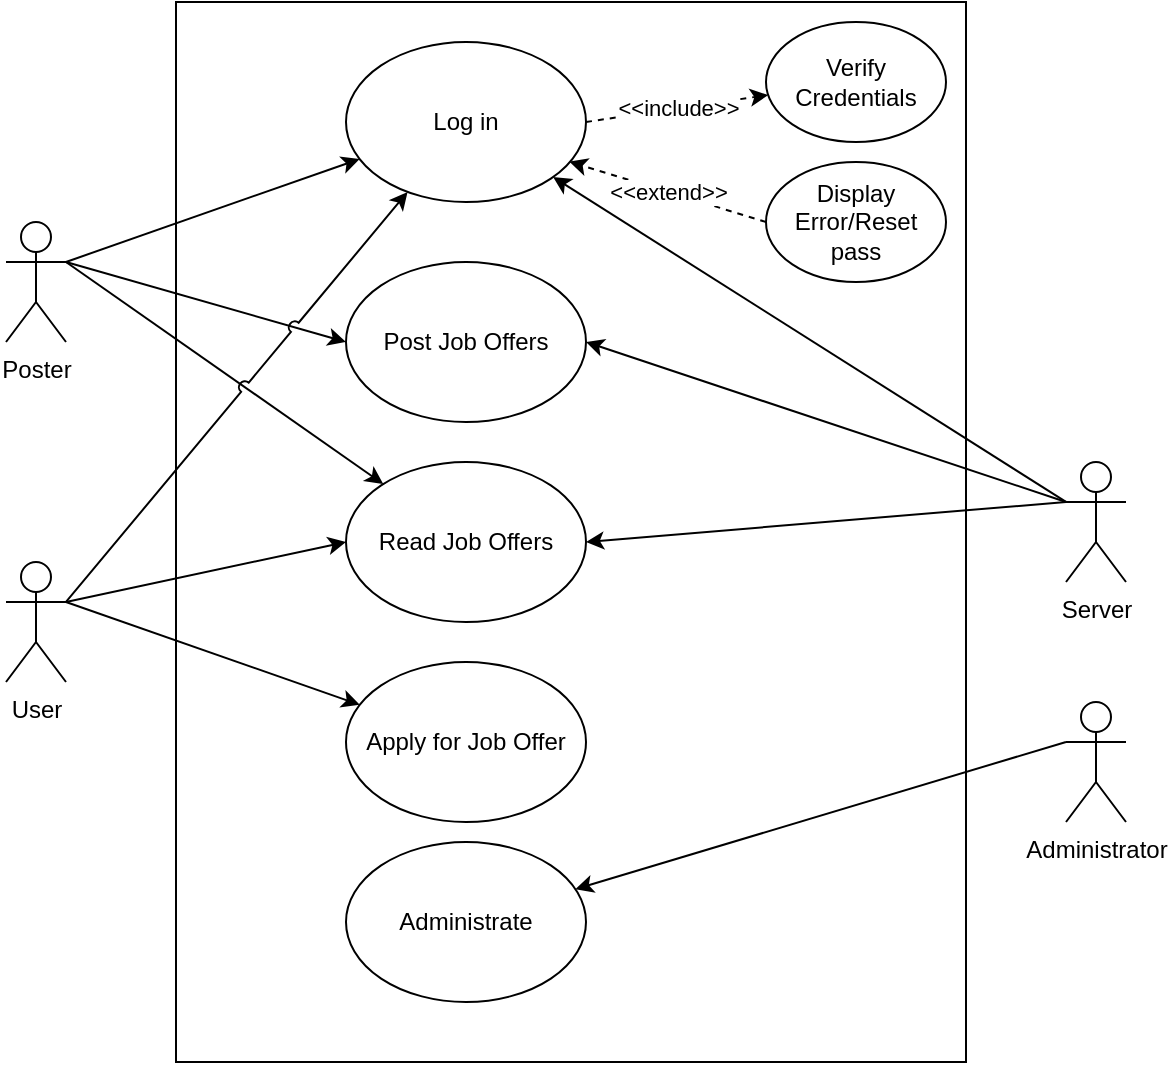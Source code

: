 <mxfile version="14.6.13" type="device"><diagram id="CfFVl6Xzg3qQueRgdCvP" name="Page-1"><mxGraphModel dx="1278" dy="948" grid="1" gridSize="10" guides="1" tooltips="1" connect="1" arrows="1" fold="1" page="1" pageScale="1" pageWidth="850" pageHeight="1100" math="0" shadow="0"><root><mxCell id="0"/><mxCell id="1" parent="0"/><mxCell id="EleBtaYa3jcU0r6Yo6Di-1" value="Poster" style="shape=umlActor;verticalLabelPosition=bottom;verticalAlign=top;html=1;outlineConnect=0;" vertex="1" parent="1"><mxGeometry x="170" y="290" width="30" height="60" as="geometry"/></mxCell><mxCell id="EleBtaYa3jcU0r6Yo6Di-2" value="User" style="shape=umlActor;verticalLabelPosition=bottom;verticalAlign=top;html=1;outlineConnect=0;" vertex="1" parent="1"><mxGeometry x="170" y="460" width="30" height="60" as="geometry"/></mxCell><mxCell id="EleBtaYa3jcU0r6Yo6Di-3" value="Server" style="shape=umlActor;verticalLabelPosition=bottom;verticalAlign=top;html=1;outlineConnect=0;" vertex="1" parent="1"><mxGeometry x="700" y="410" width="30" height="60" as="geometry"/></mxCell><mxCell id="EleBtaYa3jcU0r6Yo6Di-4" value="Administrator" style="shape=umlActor;verticalLabelPosition=bottom;verticalAlign=top;html=1;outlineConnect=0;" vertex="1" parent="1"><mxGeometry x="700" y="530" width="30" height="60" as="geometry"/></mxCell><mxCell id="EleBtaYa3jcU0r6Yo6Di-5" value="" style="rounded=0;whiteSpace=wrap;html=1;" vertex="1" parent="1"><mxGeometry x="255" y="180" width="395" height="530" as="geometry"/></mxCell><mxCell id="EleBtaYa3jcU0r6Yo6Di-9" value="Post Job Offers" style="ellipse;whiteSpace=wrap;html=1;" vertex="1" parent="1"><mxGeometry x="340" y="310" width="120" height="80" as="geometry"/></mxCell><mxCell id="EleBtaYa3jcU0r6Yo6Di-10" style="rounded=0;orthogonalLoop=1;jettySize=auto;html=1;exitX=1;exitY=0.333;exitDx=0;exitDy=0;exitPerimeter=0;entryX=0;entryY=0.5;entryDx=0;entryDy=0;" edge="1" parent="1" source="EleBtaYa3jcU0r6Yo6Di-1" target="EleBtaYa3jcU0r6Yo6Di-9"><mxGeometry relative="1" as="geometry"/></mxCell><mxCell id="EleBtaYa3jcU0r6Yo6Di-11" value="Read Job Offers" style="ellipse;whiteSpace=wrap;html=1;" vertex="1" parent="1"><mxGeometry x="340" y="410" width="120" height="80" as="geometry"/></mxCell><mxCell id="EleBtaYa3jcU0r6Yo6Di-12" style="edgeStyle=none;rounded=0;orthogonalLoop=1;jettySize=auto;html=1;exitX=1;exitY=0.333;exitDx=0;exitDy=0;exitPerimeter=0;entryX=0;entryY=0.5;entryDx=0;entryDy=0;" edge="1" parent="1" source="EleBtaYa3jcU0r6Yo6Di-2" target="EleBtaYa3jcU0r6Yo6Di-11"><mxGeometry relative="1" as="geometry"/></mxCell><mxCell id="EleBtaYa3jcU0r6Yo6Di-14" style="edgeStyle=none;rounded=0;orthogonalLoop=1;jettySize=auto;html=1;exitX=1;exitY=0.333;exitDx=0;exitDy=0;exitPerimeter=0;" edge="1" parent="1" source="EleBtaYa3jcU0r6Yo6Di-1" target="EleBtaYa3jcU0r6Yo6Di-11"><mxGeometry relative="1" as="geometry"/></mxCell><mxCell id="EleBtaYa3jcU0r6Yo6Di-16" style="edgeStyle=none;rounded=0;orthogonalLoop=1;jettySize=auto;html=1;exitX=0;exitY=0.333;exitDx=0;exitDy=0;exitPerimeter=0;entryX=1;entryY=0.5;entryDx=0;entryDy=0;" edge="1" parent="1" source="EleBtaYa3jcU0r6Yo6Di-3" target="EleBtaYa3jcU0r6Yo6Di-9"><mxGeometry relative="1" as="geometry"/></mxCell><mxCell id="EleBtaYa3jcU0r6Yo6Di-17" style="edgeStyle=none;rounded=0;orthogonalLoop=1;jettySize=auto;html=1;exitX=0;exitY=0.333;exitDx=0;exitDy=0;exitPerimeter=0;entryX=1;entryY=0.5;entryDx=0;entryDy=0;" edge="1" parent="1" source="EleBtaYa3jcU0r6Yo6Di-3" target="EleBtaYa3jcU0r6Yo6Di-11"><mxGeometry relative="1" as="geometry"/></mxCell><mxCell id="EleBtaYa3jcU0r6Yo6Di-25" value="&amp;lt;&amp;lt;include&amp;gt;&amp;gt;" style="edgeStyle=none;rounded=0;jumpStyle=arc;orthogonalLoop=1;jettySize=auto;html=1;exitX=1;exitY=0.5;exitDx=0;exitDy=0;dashed=1;" edge="1" parent="1" source="EleBtaYa3jcU0r6Yo6Di-19" target="EleBtaYa3jcU0r6Yo6Di-24"><mxGeometry relative="1" as="geometry"/></mxCell><mxCell id="EleBtaYa3jcU0r6Yo6Di-19" value="Log in" style="ellipse;whiteSpace=wrap;html=1;" vertex="1" parent="1"><mxGeometry x="340" y="200" width="120" height="80" as="geometry"/></mxCell><mxCell id="EleBtaYa3jcU0r6Yo6Di-21" style="edgeStyle=none;rounded=0;orthogonalLoop=1;jettySize=auto;html=1;exitX=1;exitY=0.333;exitDx=0;exitDy=0;exitPerimeter=0;jumpStyle=arc;" edge="1" parent="1" source="EleBtaYa3jcU0r6Yo6Di-2" target="EleBtaYa3jcU0r6Yo6Di-19"><mxGeometry relative="1" as="geometry"/></mxCell><mxCell id="EleBtaYa3jcU0r6Yo6Di-20" style="edgeStyle=none;rounded=0;orthogonalLoop=1;jettySize=auto;html=1;exitX=1;exitY=0.333;exitDx=0;exitDy=0;exitPerimeter=0;" edge="1" parent="1" source="EleBtaYa3jcU0r6Yo6Di-1" target="EleBtaYa3jcU0r6Yo6Di-19"><mxGeometry relative="1" as="geometry"/></mxCell><mxCell id="EleBtaYa3jcU0r6Yo6Di-23" style="edgeStyle=none;rounded=0;jumpStyle=arc;orthogonalLoop=1;jettySize=auto;html=1;exitX=0;exitY=0.333;exitDx=0;exitDy=0;exitPerimeter=0;" edge="1" parent="1" source="EleBtaYa3jcU0r6Yo6Di-3" target="EleBtaYa3jcU0r6Yo6Di-19"><mxGeometry relative="1" as="geometry"/></mxCell><mxCell id="EleBtaYa3jcU0r6Yo6Di-24" value="Verify Credentials" style="ellipse;whiteSpace=wrap;html=1;" vertex="1" parent="1"><mxGeometry x="550" y="190" width="90" height="60" as="geometry"/></mxCell><mxCell id="EleBtaYa3jcU0r6Yo6Di-31" value="&amp;lt;&amp;lt;extend&amp;gt;&amp;gt;" style="edgeStyle=none;rounded=0;jumpStyle=arc;orthogonalLoop=1;jettySize=auto;html=1;exitX=0;exitY=0.5;exitDx=0;exitDy=0;entryX=0.931;entryY=0.748;entryDx=0;entryDy=0;entryPerimeter=0;dashed=1;" edge="1" parent="1" source="EleBtaYa3jcU0r6Yo6Di-30" target="EleBtaYa3jcU0r6Yo6Di-19"><mxGeometry relative="1" as="geometry"/></mxCell><mxCell id="EleBtaYa3jcU0r6Yo6Di-30" value="Display Error/Reset pass" style="ellipse;whiteSpace=wrap;html=1;" vertex="1" parent="1"><mxGeometry x="550" y="260" width="90" height="60" as="geometry"/></mxCell><mxCell id="EleBtaYa3jcU0r6Yo6Di-32" value="Apply for Job Offer" style="ellipse;whiteSpace=wrap;html=1;" vertex="1" parent="1"><mxGeometry x="340" y="510" width="120" height="80" as="geometry"/></mxCell><mxCell id="EleBtaYa3jcU0r6Yo6Di-33" style="edgeStyle=none;rounded=0;jumpStyle=arc;orthogonalLoop=1;jettySize=auto;html=1;exitX=1;exitY=0.333;exitDx=0;exitDy=0;exitPerimeter=0;" edge="1" parent="1" source="EleBtaYa3jcU0r6Yo6Di-2" target="EleBtaYa3jcU0r6Yo6Di-32"><mxGeometry relative="1" as="geometry"/></mxCell><mxCell id="EleBtaYa3jcU0r6Yo6Di-34" value="Administrate" style="ellipse;whiteSpace=wrap;html=1;" vertex="1" parent="1"><mxGeometry x="340" y="600" width="120" height="80" as="geometry"/></mxCell><mxCell id="EleBtaYa3jcU0r6Yo6Di-35" style="edgeStyle=none;rounded=0;jumpStyle=arc;orthogonalLoop=1;jettySize=auto;html=1;exitX=0;exitY=0.333;exitDx=0;exitDy=0;exitPerimeter=0;" edge="1" parent="1" source="EleBtaYa3jcU0r6Yo6Di-4" target="EleBtaYa3jcU0r6Yo6Di-34"><mxGeometry relative="1" as="geometry"/></mxCell></root></mxGraphModel></diagram></mxfile>